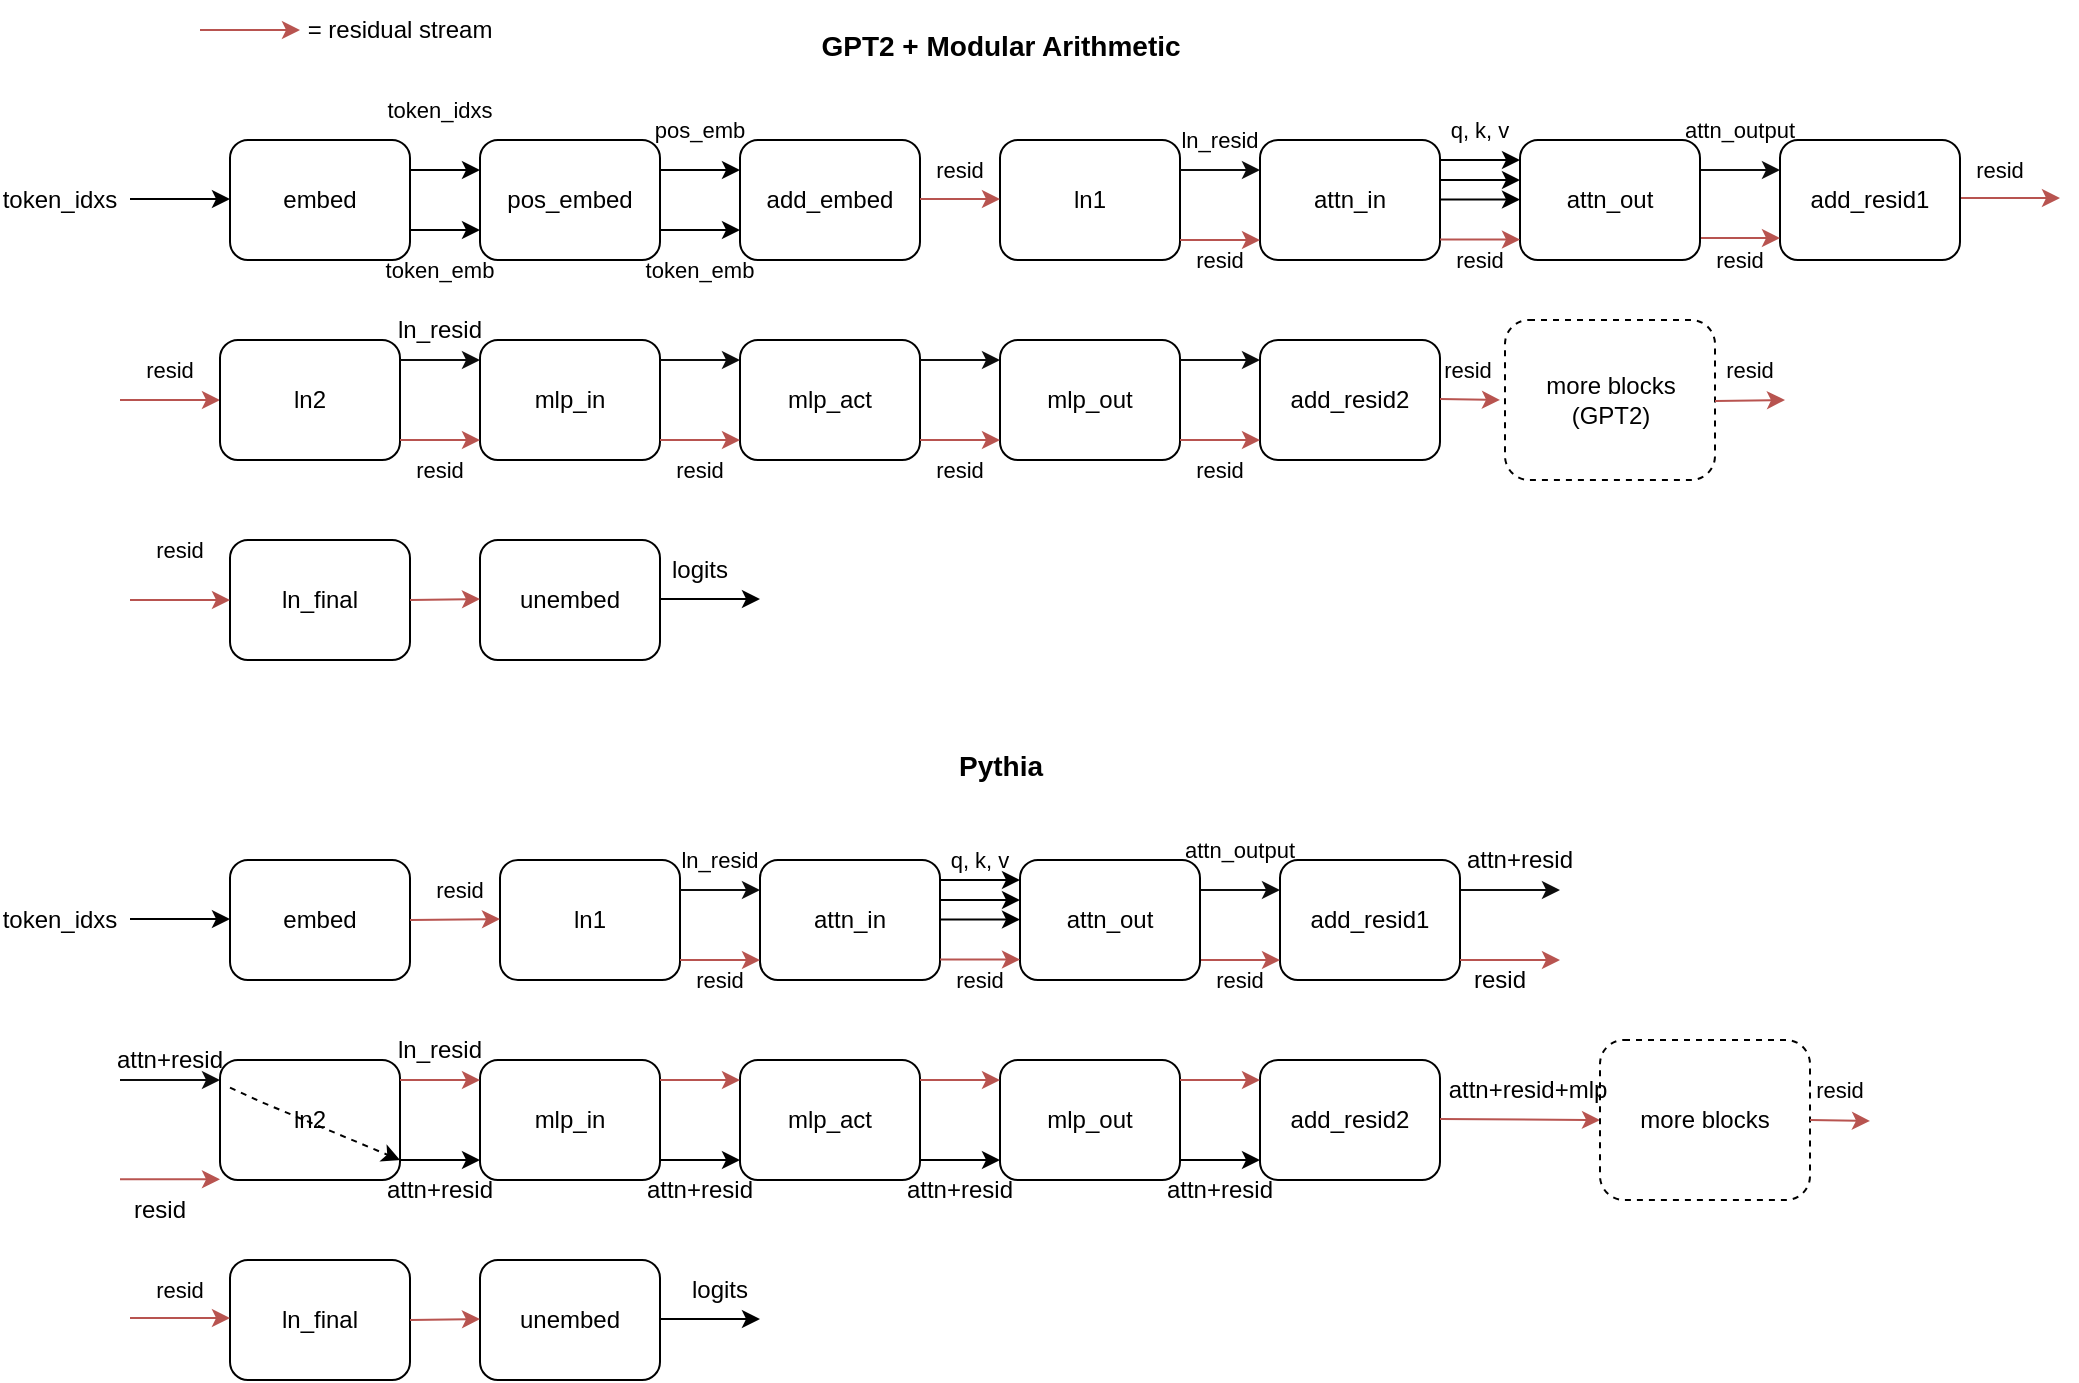 <mxfile version="22.1.18" type="device">
  <diagram name="Page-1" id="Zwbs9HdD9xWXN32vPZYO">
    <mxGraphModel dx="1707" dy="316" grid="1" gridSize="10" guides="1" tooltips="1" connect="1" arrows="1" fold="1" page="1" pageScale="1" pageWidth="827" pageHeight="1169" background="#FFFFFF" math="0" shadow="0">
      <root>
        <mxCell id="0" />
        <mxCell id="1" parent="0" />
        <mxCell id="r3JPUnc0IrMoOJ5R_WF7-2" value="" style="endArrow=classic;html=1;rounded=0;" parent="1" edge="1">
          <mxGeometry width="50" height="50" relative="1" as="geometry">
            <mxPoint x="-255" y="169.5" as="sourcePoint" />
            <mxPoint x="-205" y="169.5" as="targetPoint" />
          </mxGeometry>
        </mxCell>
        <mxCell id="r3JPUnc0IrMoOJ5R_WF7-7" value="" style="endArrow=classic;html=1;rounded=0;" parent="1" edge="1">
          <mxGeometry width="50" height="50" relative="1" as="geometry">
            <mxPoint x="-120" y="155" as="sourcePoint" />
            <mxPoint x="-80" y="155" as="targetPoint" />
          </mxGeometry>
        </mxCell>
        <mxCell id="r3JPUnc0IrMoOJ5R_WF7-10" value="" style="endArrow=classic;html=1;rounded=0;" parent="1" edge="1">
          <mxGeometry width="50" height="50" relative="1" as="geometry">
            <mxPoint x="-120" y="185" as="sourcePoint" />
            <mxPoint x="-80" y="185" as="targetPoint" />
          </mxGeometry>
        </mxCell>
        <mxCell id="r3JPUnc0IrMoOJ5R_WF7-15" value="&lt;span style=&quot;font-size: 14px;&quot;&gt;GPT2 + Modular Arithmetic&lt;/span&gt;" style="text;strokeColor=none;fillColor=none;html=1;fontSize=24;fontStyle=1;verticalAlign=middle;align=center;" parent="1" vertex="1">
          <mxGeometry x="-10" y="70" width="380" height="40" as="geometry" />
        </mxCell>
        <mxCell id="r3JPUnc0IrMoOJ5R_WF7-19" value="add_embed" style="rounded=1;whiteSpace=wrap;html=1;" parent="1" vertex="1">
          <mxGeometry x="50" y="140" width="90" height="60" as="geometry" />
        </mxCell>
        <mxCell id="r3JPUnc0IrMoOJ5R_WF7-20" value="" style="endArrow=classic;html=1;rounded=0;" parent="1" edge="1">
          <mxGeometry width="50" height="50" relative="1" as="geometry">
            <mxPoint x="10" y="185" as="sourcePoint" />
            <mxPoint x="50" y="185" as="targetPoint" />
          </mxGeometry>
        </mxCell>
        <mxCell id="r3JPUnc0IrMoOJ5R_WF7-22" value="token_idxs" style="text;html=1;strokeColor=none;fillColor=none;align=center;verticalAlign=middle;whiteSpace=wrap;rounded=0;" parent="1" vertex="1">
          <mxGeometry x="-320" y="155" width="60" height="30" as="geometry" />
        </mxCell>
        <mxCell id="r3JPUnc0IrMoOJ5R_WF7-23" value="ln1" style="rounded=1;whiteSpace=wrap;html=1;" parent="1" vertex="1">
          <mxGeometry x="180" y="140" width="90" height="60" as="geometry" />
        </mxCell>
        <mxCell id="r3JPUnc0IrMoOJ5R_WF7-24" value="attn_in" style="rounded=1;whiteSpace=wrap;html=1;" parent="1" vertex="1">
          <mxGeometry x="310" y="140" width="90" height="60" as="geometry" />
        </mxCell>
        <mxCell id="r3JPUnc0IrMoOJ5R_WF7-29" value="embed" style="rounded=1;whiteSpace=wrap;html=1;" parent="1" vertex="1">
          <mxGeometry x="-205" y="140" width="90" height="60" as="geometry" />
        </mxCell>
        <mxCell id="r3JPUnc0IrMoOJ5R_WF7-33" value="mlp_in" style="rounded=1;whiteSpace=wrap;html=1;" parent="1" vertex="1">
          <mxGeometry x="-80" y="240" width="90" height="60" as="geometry" />
        </mxCell>
        <mxCell id="r3JPUnc0IrMoOJ5R_WF7-34" value="add_resid2" style="rounded=1;whiteSpace=wrap;html=1;" parent="1" vertex="1">
          <mxGeometry x="310" y="240" width="90" height="60" as="geometry" />
        </mxCell>
        <mxCell id="r3JPUnc0IrMoOJ5R_WF7-35" value="mlp_act" style="rounded=1;whiteSpace=wrap;html=1;" parent="1" vertex="1">
          <mxGeometry x="50" y="240" width="90" height="60" as="geometry" />
        </mxCell>
        <mxCell id="r3JPUnc0IrMoOJ5R_WF7-36" value="mlp_out" style="rounded=1;whiteSpace=wrap;html=1;" parent="1" vertex="1">
          <mxGeometry x="180" y="240" width="90" height="60" as="geometry" />
        </mxCell>
        <mxCell id="r3JPUnc0IrMoOJ5R_WF7-37" value="ln_final" style="rounded=1;whiteSpace=wrap;html=1;" parent="1" vertex="1">
          <mxGeometry x="-205" y="340" width="90" height="60" as="geometry" />
        </mxCell>
        <mxCell id="r3JPUnc0IrMoOJ5R_WF7-38" value="unembed" style="rounded=1;whiteSpace=wrap;html=1;" parent="1" vertex="1">
          <mxGeometry x="-80" y="340" width="90" height="60" as="geometry" />
        </mxCell>
        <mxCell id="r3JPUnc0IrMoOJ5R_WF7-39" value="" style="endArrow=classic;html=1;rounded=0;fillColor=#f8cecc;strokeColor=#b85450;" parent="1" edge="1">
          <mxGeometry width="50" height="50" relative="1" as="geometry">
            <mxPoint x="140" y="169.5" as="sourcePoint" />
            <mxPoint x="180" y="169.5" as="targetPoint" />
          </mxGeometry>
        </mxCell>
        <mxCell id="r3JPUnc0IrMoOJ5R_WF7-42" value="" style="endArrow=classic;html=1;rounded=0;fillColor=#f8cecc;strokeColor=#b85450;" parent="1" edge="1">
          <mxGeometry width="50" height="50" relative="1" as="geometry">
            <mxPoint x="270" y="190" as="sourcePoint" />
            <mxPoint x="310" y="190" as="targetPoint" />
          </mxGeometry>
        </mxCell>
        <mxCell id="r3JPUnc0IrMoOJ5R_WF7-44" value="" style="endArrow=classic;html=1;rounded=0;fillColor=#f8cecc;strokeColor=#0D0D0D;" parent="1" edge="1">
          <mxGeometry width="50" height="50" relative="1" as="geometry">
            <mxPoint x="10" y="250" as="sourcePoint" />
            <mxPoint x="50" y="250" as="targetPoint" />
          </mxGeometry>
        </mxCell>
        <mxCell id="r3JPUnc0IrMoOJ5R_WF7-45" value="" style="endArrow=classic;html=1;rounded=0;fillColor=#f8cecc;strokeColor=#0D0D0D;" parent="1" edge="1">
          <mxGeometry width="50" height="50" relative="1" as="geometry">
            <mxPoint x="140" y="250" as="sourcePoint" />
            <mxPoint x="180" y="250" as="targetPoint" />
          </mxGeometry>
        </mxCell>
        <mxCell id="r3JPUnc0IrMoOJ5R_WF7-46" value="" style="endArrow=classic;html=1;rounded=0;fillColor=#f8cecc;strokeColor=#0D0D0D;" parent="1" edge="1">
          <mxGeometry width="50" height="50" relative="1" as="geometry">
            <mxPoint x="270" y="250" as="sourcePoint" />
            <mxPoint x="310" y="250" as="targetPoint" />
          </mxGeometry>
        </mxCell>
        <mxCell id="r3JPUnc0IrMoOJ5R_WF7-47" value="" style="endArrow=classic;html=1;rounded=0;fillColor=#f8cecc;strokeColor=#b85450;" parent="1" edge="1">
          <mxGeometry width="50" height="50" relative="1" as="geometry">
            <mxPoint x="270" y="290" as="sourcePoint" />
            <mxPoint x="310" y="290" as="targetPoint" />
          </mxGeometry>
        </mxCell>
        <mxCell id="r3JPUnc0IrMoOJ5R_WF7-49" value="" style="endArrow=classic;html=1;rounded=0;fillColor=#f8cecc;strokeColor=#b85450;" parent="1" edge="1">
          <mxGeometry width="50" height="50" relative="1" as="geometry">
            <mxPoint x="10" y="290" as="sourcePoint" />
            <mxPoint x="50" y="290" as="targetPoint" />
          </mxGeometry>
        </mxCell>
        <mxCell id="r3JPUnc0IrMoOJ5R_WF7-50" value="" style="endArrow=classic;html=1;rounded=0;fillColor=#f8cecc;strokeColor=#b85450;" parent="1" edge="1">
          <mxGeometry width="50" height="50" relative="1" as="geometry">
            <mxPoint x="140" y="290" as="sourcePoint" />
            <mxPoint x="180" y="290" as="targetPoint" />
          </mxGeometry>
        </mxCell>
        <mxCell id="r3JPUnc0IrMoOJ5R_WF7-51" value="" style="endArrow=classic;html=1;rounded=0;exitX=1;exitY=0.5;exitDx=0;exitDy=0;fillColor=#f8cecc;strokeColor=#b85450;" parent="1" source="r3JPUnc0IrMoOJ5R_WF7-37" edge="1">
          <mxGeometry width="50" height="50" relative="1" as="geometry">
            <mxPoint x="-110" y="370" as="sourcePoint" />
            <mxPoint x="-80" y="369.5" as="targetPoint" />
          </mxGeometry>
        </mxCell>
        <mxCell id="r3JPUnc0IrMoOJ5R_WF7-56" value="" style="endArrow=classic;html=1;rounded=0;fillColor=#f8cecc;strokeColor=#b85450;" parent="1" edge="1">
          <mxGeometry width="50" height="50" relative="1" as="geometry">
            <mxPoint x="660" y="169" as="sourcePoint" />
            <mxPoint x="710" y="169" as="targetPoint" />
          </mxGeometry>
        </mxCell>
        <mxCell id="r3JPUnc0IrMoOJ5R_WF7-58" value="" style="endArrow=classic;html=1;rounded=0;fillColor=#f8cecc;strokeColor=#b85450;" parent="1" edge="1">
          <mxGeometry width="50" height="50" relative="1" as="geometry">
            <mxPoint x="-260" y="270" as="sourcePoint" />
            <mxPoint x="-210" y="270" as="targetPoint" />
          </mxGeometry>
        </mxCell>
        <mxCell id="r3JPUnc0IrMoOJ5R_WF7-59" value="" style="endArrow=classic;html=1;rounded=0;fillColor=#f8cecc;strokeColor=#b85450;" parent="1" edge="1">
          <mxGeometry width="50" height="50" relative="1" as="geometry">
            <mxPoint x="400" y="269.5" as="sourcePoint" />
            <mxPoint x="430" y="270" as="targetPoint" />
          </mxGeometry>
        </mxCell>
        <mxCell id="r3JPUnc0IrMoOJ5R_WF7-64" value="add_resid1" style="rounded=1;whiteSpace=wrap;html=1;" parent="1" vertex="1">
          <mxGeometry x="570" y="140" width="90" height="60" as="geometry" />
        </mxCell>
        <mxCell id="r3JPUnc0IrMoOJ5R_WF7-65" value="" style="endArrow=classic;html=1;rounded=0;fillColor=#f8cecc;strokeColor=#0D0D0D;" parent="1" edge="1">
          <mxGeometry width="50" height="50" relative="1" as="geometry">
            <mxPoint x="530" y="155" as="sourcePoint" />
            <mxPoint x="570" y="155" as="targetPoint" />
          </mxGeometry>
        </mxCell>
        <mxCell id="r3JPUnc0IrMoOJ5R_WF7-66" value="" style="endArrow=classic;html=1;rounded=0;fillColor=#f8cecc;strokeColor=#b85450;" parent="1" edge="1">
          <mxGeometry width="50" height="50" relative="1" as="geometry">
            <mxPoint x="530" y="189" as="sourcePoint" />
            <mxPoint x="570" y="189" as="targetPoint" />
          </mxGeometry>
        </mxCell>
        <mxCell id="r3JPUnc0IrMoOJ5R_WF7-67" value="" style="endArrow=classic;html=1;rounded=0;" parent="1" edge="1">
          <mxGeometry width="50" height="50" relative="1" as="geometry">
            <mxPoint x="10" y="155" as="sourcePoint" />
            <mxPoint x="50" y="155" as="targetPoint" />
          </mxGeometry>
        </mxCell>
        <mxCell id="r3JPUnc0IrMoOJ5R_WF7-68" value="pos_embed" style="rounded=1;whiteSpace=wrap;html=1;" parent="1" vertex="1">
          <mxGeometry x="-80" y="140" width="90" height="60" as="geometry" />
        </mxCell>
        <mxCell id="r3JPUnc0IrMoOJ5R_WF7-69" value="ln2" style="rounded=1;whiteSpace=wrap;html=1;" parent="1" vertex="1">
          <mxGeometry x="-210" y="240" width="90" height="60" as="geometry" />
        </mxCell>
        <mxCell id="r3JPUnc0IrMoOJ5R_WF7-70" value="" style="endArrow=classic;html=1;rounded=0;fillColor=#f8cecc;strokeColor=#0D0D0D;" parent="1" edge="1">
          <mxGeometry width="50" height="50" relative="1" as="geometry">
            <mxPoint x="-120" y="250" as="sourcePoint" />
            <mxPoint x="-80" y="250" as="targetPoint" />
          </mxGeometry>
        </mxCell>
        <mxCell id="r3JPUnc0IrMoOJ5R_WF7-71" value="" style="endArrow=classic;html=1;rounded=0;fillColor=#f8cecc;strokeColor=#b85450;" parent="1" edge="1">
          <mxGeometry width="50" height="50" relative="1" as="geometry">
            <mxPoint x="-120" y="290" as="sourcePoint" />
            <mxPoint x="-80" y="290" as="targetPoint" />
          </mxGeometry>
        </mxCell>
        <mxCell id="r3JPUnc0IrMoOJ5R_WF7-72" value="&lt;font style=&quot;font-size: 11px;&quot;&gt;token_idxs&lt;/font&gt;" style="text;html=1;strokeColor=none;fillColor=none;align=center;verticalAlign=middle;whiteSpace=wrap;rounded=0;" parent="1" vertex="1">
          <mxGeometry x="-130" y="110" width="60" height="30" as="geometry" />
        </mxCell>
        <mxCell id="r3JPUnc0IrMoOJ5R_WF7-75" value="&lt;font style=&quot;font-size: 11px;&quot;&gt;token_emb&lt;/font&gt;" style="text;html=1;strokeColor=none;fillColor=none;align=center;verticalAlign=middle;whiteSpace=wrap;rounded=0;" parent="1" vertex="1">
          <mxGeometry x="-130" y="190" width="60" height="30" as="geometry" />
        </mxCell>
        <mxCell id="r3JPUnc0IrMoOJ5R_WF7-76" value="&lt;font style=&quot;font-size: 11px;&quot;&gt;pos_emb&lt;/font&gt;" style="text;html=1;strokeColor=none;fillColor=none;align=center;verticalAlign=middle;whiteSpace=wrap;rounded=0;" parent="1" vertex="1">
          <mxGeometry y="120" width="60" height="30" as="geometry" />
        </mxCell>
        <mxCell id="r3JPUnc0IrMoOJ5R_WF7-77" value="&lt;font style=&quot;font-size: 11px;&quot;&gt;token_emb&lt;/font&gt;" style="text;html=1;strokeColor=none;fillColor=none;align=center;verticalAlign=middle;whiteSpace=wrap;rounded=0;" parent="1" vertex="1">
          <mxGeometry y="190" width="60" height="30" as="geometry" />
        </mxCell>
        <mxCell id="r3JPUnc0IrMoOJ5R_WF7-78" value="" style="endArrow=classic;html=1;rounded=0;fillColor=#f8cecc;strokeColor=#b85450;" parent="1" source="r3JPUnc0IrMoOJ5R_WF7-170" edge="1">
          <mxGeometry width="50" height="50" relative="1" as="geometry">
            <mxPoint x="-260" y="269.5" as="sourcePoint" />
            <mxPoint x="-210" y="269.5" as="targetPoint" />
          </mxGeometry>
        </mxCell>
        <mxCell id="r3JPUnc0IrMoOJ5R_WF7-79" value="" style="endArrow=classic;html=1;rounded=0;fillColor=#f8cecc;strokeColor=#b85450;" parent="1" target="r3JPUnc0IrMoOJ5R_WF7-81" edge="1">
          <mxGeometry width="50" height="50" relative="1" as="geometry">
            <mxPoint x="-220" y="85" as="sourcePoint" />
            <mxPoint x="-210" y="70" as="targetPoint" />
          </mxGeometry>
        </mxCell>
        <mxCell id="r3JPUnc0IrMoOJ5R_WF7-81" value="= residual stream" style="text;html=1;strokeColor=none;fillColor=none;align=center;verticalAlign=middle;whiteSpace=wrap;rounded=0;" parent="1" vertex="1">
          <mxGeometry x="-170" y="70" width="100" height="30" as="geometry" />
        </mxCell>
        <mxCell id="r3JPUnc0IrMoOJ5R_WF7-82" value="" style="endArrow=classic;html=1;rounded=0;" parent="1" edge="1">
          <mxGeometry width="50" height="50" relative="1" as="geometry">
            <mxPoint x="-255" y="529.5" as="sourcePoint" />
            <mxPoint x="-205" y="529.5" as="targetPoint" />
          </mxGeometry>
        </mxCell>
        <mxCell id="r3JPUnc0IrMoOJ5R_WF7-85" value="&lt;span style=&quot;font-size: 14px;&quot;&gt;Pythia&lt;/span&gt;" style="text;strokeColor=none;fillColor=none;html=1;fontSize=24;fontStyle=1;verticalAlign=middle;align=center;" parent="1" vertex="1">
          <mxGeometry x="-10" y="430" width="380" height="40" as="geometry" />
        </mxCell>
        <mxCell id="r3JPUnc0IrMoOJ5R_WF7-88" value="token_idxs" style="text;html=1;strokeColor=none;fillColor=none;align=center;verticalAlign=middle;whiteSpace=wrap;rounded=0;" parent="1" vertex="1">
          <mxGeometry x="-320" y="515" width="60" height="30" as="geometry" />
        </mxCell>
        <mxCell id="r3JPUnc0IrMoOJ5R_WF7-89" value="ln1" style="rounded=1;whiteSpace=wrap;html=1;" parent="1" vertex="1">
          <mxGeometry x="-70" y="500" width="90" height="60" as="geometry" />
        </mxCell>
        <mxCell id="r3JPUnc0IrMoOJ5R_WF7-90" value="attn_in" style="rounded=1;whiteSpace=wrap;html=1;" parent="1" vertex="1">
          <mxGeometry x="60" y="500" width="90" height="60" as="geometry" />
        </mxCell>
        <mxCell id="r3JPUnc0IrMoOJ5R_WF7-91" value="embed" style="rounded=1;whiteSpace=wrap;html=1;" parent="1" vertex="1">
          <mxGeometry x="-205" y="500" width="90" height="60" as="geometry" />
        </mxCell>
        <mxCell id="r3JPUnc0IrMoOJ5R_WF7-92" value="mlp_in" style="rounded=1;whiteSpace=wrap;html=1;" parent="1" vertex="1">
          <mxGeometry x="-80" y="600" width="90" height="60" as="geometry" />
        </mxCell>
        <mxCell id="r3JPUnc0IrMoOJ5R_WF7-93" value="add_resid2" style="rounded=1;whiteSpace=wrap;html=1;" parent="1" vertex="1">
          <mxGeometry x="310" y="600" width="90" height="60" as="geometry" />
        </mxCell>
        <mxCell id="r3JPUnc0IrMoOJ5R_WF7-94" value="mlp_act" style="rounded=1;whiteSpace=wrap;html=1;" parent="1" vertex="1">
          <mxGeometry x="50" y="600" width="90" height="60" as="geometry" />
        </mxCell>
        <mxCell id="r3JPUnc0IrMoOJ5R_WF7-95" value="mlp_out" style="rounded=1;whiteSpace=wrap;html=1;" parent="1" vertex="1">
          <mxGeometry x="180" y="600" width="90" height="60" as="geometry" />
        </mxCell>
        <mxCell id="r3JPUnc0IrMoOJ5R_WF7-96" value="ln_final" style="rounded=1;whiteSpace=wrap;html=1;" parent="1" vertex="1">
          <mxGeometry x="-205" y="700" width="90" height="60" as="geometry" />
        </mxCell>
        <mxCell id="r3JPUnc0IrMoOJ5R_WF7-97" value="unembed" style="rounded=1;whiteSpace=wrap;html=1;" parent="1" vertex="1">
          <mxGeometry x="-80" y="700" width="90" height="60" as="geometry" />
        </mxCell>
        <mxCell id="r3JPUnc0IrMoOJ5R_WF7-98" value="" style="endArrow=classic;html=1;rounded=0;fillColor=#f8cecc;strokeColor=#b85450;exitX=1;exitY=0.5;exitDx=0;exitDy=0;" parent="1" source="r3JPUnc0IrMoOJ5R_WF7-91" edge="1">
          <mxGeometry width="50" height="50" relative="1" as="geometry">
            <mxPoint x="-110" y="530" as="sourcePoint" />
            <mxPoint x="-70" y="529.5" as="targetPoint" />
          </mxGeometry>
        </mxCell>
        <mxCell id="r3JPUnc0IrMoOJ5R_WF7-99" value="" style="endArrow=classic;html=1;rounded=0;fillColor=#f8cecc;strokeColor=#0D0D0D;" parent="1" edge="1">
          <mxGeometry width="50" height="50" relative="1" as="geometry">
            <mxPoint x="20" y="515" as="sourcePoint" />
            <mxPoint x="60" y="515" as="targetPoint" />
          </mxGeometry>
        </mxCell>
        <mxCell id="r3JPUnc0IrMoOJ5R_WF7-100" value="" style="endArrow=classic;html=1;rounded=0;fillColor=#f8cecc;strokeColor=#b85450;" parent="1" edge="1">
          <mxGeometry width="50" height="50" relative="1" as="geometry">
            <mxPoint x="20" y="550" as="sourcePoint" />
            <mxPoint x="60" y="550" as="targetPoint" />
          </mxGeometry>
        </mxCell>
        <mxCell id="r3JPUnc0IrMoOJ5R_WF7-101" value="" style="endArrow=classic;html=1;rounded=0;fillColor=#f8cecc;strokeColor=#b85450;" parent="1" edge="1">
          <mxGeometry width="50" height="50" relative="1" as="geometry">
            <mxPoint x="10" y="610" as="sourcePoint" />
            <mxPoint x="50" y="610" as="targetPoint" />
          </mxGeometry>
        </mxCell>
        <mxCell id="r3JPUnc0IrMoOJ5R_WF7-102" value="" style="endArrow=classic;html=1;rounded=0;fillColor=#f8cecc;strokeColor=#b85450;" parent="1" edge="1">
          <mxGeometry width="50" height="50" relative="1" as="geometry">
            <mxPoint x="140" y="610" as="sourcePoint" />
            <mxPoint x="180" y="610" as="targetPoint" />
          </mxGeometry>
        </mxCell>
        <mxCell id="r3JPUnc0IrMoOJ5R_WF7-103" value="" style="endArrow=classic;html=1;rounded=0;fillColor=#f8cecc;strokeColor=#b85450;" parent="1" edge="1">
          <mxGeometry width="50" height="50" relative="1" as="geometry">
            <mxPoint x="270" y="610" as="sourcePoint" />
            <mxPoint x="310" y="610" as="targetPoint" />
          </mxGeometry>
        </mxCell>
        <mxCell id="r3JPUnc0IrMoOJ5R_WF7-104" value="" style="endArrow=classic;html=1;rounded=0;" parent="1" edge="1">
          <mxGeometry width="50" height="50" relative="1" as="geometry">
            <mxPoint x="270" y="650" as="sourcePoint" />
            <mxPoint x="310" y="650" as="targetPoint" />
          </mxGeometry>
        </mxCell>
        <mxCell id="r3JPUnc0IrMoOJ5R_WF7-105" value="" style="endArrow=classic;html=1;rounded=0;" parent="1" edge="1">
          <mxGeometry width="50" height="50" relative="1" as="geometry">
            <mxPoint x="10" y="650" as="sourcePoint" />
            <mxPoint x="50" y="650" as="targetPoint" />
          </mxGeometry>
        </mxCell>
        <mxCell id="r3JPUnc0IrMoOJ5R_WF7-106" value="" style="endArrow=classic;html=1;rounded=0;" parent="1" edge="1">
          <mxGeometry width="50" height="50" relative="1" as="geometry">
            <mxPoint x="140" y="650" as="sourcePoint" />
            <mxPoint x="180" y="650" as="targetPoint" />
          </mxGeometry>
        </mxCell>
        <mxCell id="r3JPUnc0IrMoOJ5R_WF7-107" value="" style="endArrow=classic;html=1;rounded=0;exitX=1;exitY=0.5;exitDx=0;exitDy=0;fillColor=#f8cecc;strokeColor=#b85450;" parent="1" source="r3JPUnc0IrMoOJ5R_WF7-96" edge="1">
          <mxGeometry width="50" height="50" relative="1" as="geometry">
            <mxPoint x="-110" y="730" as="sourcePoint" />
            <mxPoint x="-80" y="729.5" as="targetPoint" />
          </mxGeometry>
        </mxCell>
        <mxCell id="r3JPUnc0IrMoOJ5R_WF7-108" value="" style="endArrow=classic;html=1;rounded=0;fillColor=#f8cecc;strokeColor=#0D0D0D;" parent="1" edge="1">
          <mxGeometry width="50" height="50" relative="1" as="geometry">
            <mxPoint x="410" y="515" as="sourcePoint" />
            <mxPoint x="460" y="515" as="targetPoint" />
          </mxGeometry>
        </mxCell>
        <mxCell id="r3JPUnc0IrMoOJ5R_WF7-109" value="" style="endArrow=classic;html=1;rounded=0;fillColor=#f8cecc;strokeColor=#b85450;" parent="1" source="r3JPUnc0IrMoOJ5R_WF7-168" edge="1">
          <mxGeometry width="50" height="50" relative="1" as="geometry">
            <mxPoint x="-255" y="730" as="sourcePoint" />
            <mxPoint x="-205" y="730" as="targetPoint" />
          </mxGeometry>
        </mxCell>
        <mxCell id="r3JPUnc0IrMoOJ5R_WF7-110" value="" style="endArrow=classic;html=1;rounded=0;fillColor=#f8cecc;strokeColor=#b85450;entryX=0;entryY=0.5;entryDx=0;entryDy=0;" parent="1" target="r3JPUnc0IrMoOJ5R_WF7-146" edge="1">
          <mxGeometry width="50" height="50" relative="1" as="geometry">
            <mxPoint x="400" y="629.5" as="sourcePoint" />
            <mxPoint x="450" y="629.5" as="targetPoint" />
          </mxGeometry>
        </mxCell>
        <mxCell id="r3JPUnc0IrMoOJ5R_WF7-111" value="add_resid1" style="rounded=1;whiteSpace=wrap;html=1;" parent="1" vertex="1">
          <mxGeometry x="320" y="500" width="90" height="60" as="geometry" />
        </mxCell>
        <mxCell id="r3JPUnc0IrMoOJ5R_WF7-112" value="" style="endArrow=classic;html=1;rounded=0;fillColor=#f8cecc;strokeColor=#0D0D0D;" parent="1" edge="1">
          <mxGeometry width="50" height="50" relative="1" as="geometry">
            <mxPoint x="280" y="515" as="sourcePoint" />
            <mxPoint x="320" y="515" as="targetPoint" />
          </mxGeometry>
        </mxCell>
        <mxCell id="r3JPUnc0IrMoOJ5R_WF7-113" value="" style="endArrow=classic;html=1;rounded=0;fillColor=#f8cecc;strokeColor=#b85450;" parent="1" edge="1">
          <mxGeometry width="50" height="50" relative="1" as="geometry">
            <mxPoint x="280" y="550" as="sourcePoint" />
            <mxPoint x="320" y="550" as="targetPoint" />
          </mxGeometry>
        </mxCell>
        <mxCell id="r3JPUnc0IrMoOJ5R_WF7-116" value="ln2" style="rounded=1;whiteSpace=wrap;html=1;" parent="1" vertex="1">
          <mxGeometry x="-210" y="600" width="90" height="60" as="geometry" />
        </mxCell>
        <mxCell id="r3JPUnc0IrMoOJ5R_WF7-117" value="" style="endArrow=classic;html=1;rounded=0;fillColor=#f8cecc;strokeColor=#b85450;" parent="1" edge="1">
          <mxGeometry width="50" height="50" relative="1" as="geometry">
            <mxPoint x="-120" y="610" as="sourcePoint" />
            <mxPoint x="-80" y="610" as="targetPoint" />
          </mxGeometry>
        </mxCell>
        <mxCell id="r3JPUnc0IrMoOJ5R_WF7-118" value="" style="endArrow=classic;html=1;rounded=0;" parent="1" edge="1">
          <mxGeometry width="50" height="50" relative="1" as="geometry">
            <mxPoint x="-120" y="650" as="sourcePoint" />
            <mxPoint x="-80" y="650" as="targetPoint" />
          </mxGeometry>
        </mxCell>
        <mxCell id="r3JPUnc0IrMoOJ5R_WF7-123" value="" style="endArrow=classic;html=1;rounded=0;fillColor=#f8cecc;strokeColor=#0D0D0D;" parent="1" edge="1">
          <mxGeometry width="50" height="50" relative="1" as="geometry">
            <mxPoint x="-260" y="610" as="sourcePoint" />
            <mxPoint x="-210" y="610" as="targetPoint" />
          </mxGeometry>
        </mxCell>
        <mxCell id="r3JPUnc0IrMoOJ5R_WF7-124" value="" style="endArrow=classic;html=1;rounded=0;fillColor=#f8cecc;strokeColor=#b85450;" parent="1" edge="1">
          <mxGeometry width="50" height="50" relative="1" as="geometry">
            <mxPoint x="410" y="550" as="sourcePoint" />
            <mxPoint x="460" y="550" as="targetPoint" />
          </mxGeometry>
        </mxCell>
        <mxCell id="r3JPUnc0IrMoOJ5R_WF7-125" value="attn+resid" style="text;html=1;strokeColor=none;fillColor=none;align=center;verticalAlign=middle;whiteSpace=wrap;rounded=0;" parent="1" vertex="1">
          <mxGeometry x="410" y="485" width="60" height="30" as="geometry" />
        </mxCell>
        <mxCell id="r3JPUnc0IrMoOJ5R_WF7-126" value="" style="endArrow=classic;html=1;rounded=0;fillColor=#f8cecc;strokeColor=#b85450;" parent="1" edge="1">
          <mxGeometry width="50" height="50" relative="1" as="geometry">
            <mxPoint x="-260" y="659.67" as="sourcePoint" />
            <mxPoint x="-210" y="659.67" as="targetPoint" />
          </mxGeometry>
        </mxCell>
        <mxCell id="r3JPUnc0IrMoOJ5R_WF7-127" value="attn+resid" style="text;html=1;strokeColor=none;fillColor=none;align=center;verticalAlign=middle;whiteSpace=wrap;rounded=0;" parent="1" vertex="1">
          <mxGeometry x="-265" y="585" width="60" height="30" as="geometry" />
        </mxCell>
        <mxCell id="r3JPUnc0IrMoOJ5R_WF7-128" value="resid" style="text;html=1;strokeColor=none;fillColor=none;align=center;verticalAlign=middle;whiteSpace=wrap;rounded=0;" parent="1" vertex="1">
          <mxGeometry x="400" y="545" width="60" height="30" as="geometry" />
        </mxCell>
        <mxCell id="r3JPUnc0IrMoOJ5R_WF7-129" value="resid" style="text;html=1;strokeColor=none;fillColor=none;align=center;verticalAlign=middle;whiteSpace=wrap;rounded=0;" parent="1" vertex="1">
          <mxGeometry x="-270" y="660" width="60" height="30" as="geometry" />
        </mxCell>
        <mxCell id="r3JPUnc0IrMoOJ5R_WF7-130" value="attn+resid" style="text;html=1;strokeColor=none;fillColor=none;align=center;verticalAlign=middle;whiteSpace=wrap;rounded=0;" parent="1" vertex="1">
          <mxGeometry x="-130" y="650" width="60" height="30" as="geometry" />
        </mxCell>
        <mxCell id="r3JPUnc0IrMoOJ5R_WF7-131" value="ln_resid" style="text;html=1;strokeColor=none;fillColor=none;align=center;verticalAlign=middle;whiteSpace=wrap;rounded=0;" parent="1" vertex="1">
          <mxGeometry x="-130" y="580" width="60" height="30" as="geometry" />
        </mxCell>
        <mxCell id="r3JPUnc0IrMoOJ5R_WF7-133" value="" style="endArrow=classic;html=1;rounded=0;dashed=1;entryX=0.987;entryY=0.813;entryDx=0;entryDy=0;entryPerimeter=0;" parent="1" edge="1" source="r3JPUnc0IrMoOJ5R_WF7-127">
          <mxGeometry width="50" height="50" relative="1" as="geometry">
            <mxPoint x="-203.83" y="614.553" as="sourcePoint" />
            <mxPoint x="-120.0" y="650" as="targetPoint" />
            <Array as="points">
              <mxPoint x="-188.83" y="621.22" />
            </Array>
          </mxGeometry>
        </mxCell>
        <mxCell id="r3JPUnc0IrMoOJ5R_WF7-134" value="attn+resid" style="text;html=1;strokeColor=none;fillColor=none;align=center;verticalAlign=middle;whiteSpace=wrap;rounded=0;" parent="1" vertex="1">
          <mxGeometry y="650" width="60" height="30" as="geometry" />
        </mxCell>
        <mxCell id="r3JPUnc0IrMoOJ5R_WF7-135" value="attn+resid" style="text;html=1;strokeColor=none;fillColor=none;align=center;verticalAlign=middle;whiteSpace=wrap;rounded=0;" parent="1" vertex="1">
          <mxGeometry x="130" y="650" width="60" height="30" as="geometry" />
        </mxCell>
        <mxCell id="r3JPUnc0IrMoOJ5R_WF7-136" value="attn+resid" style="text;html=1;strokeColor=none;fillColor=none;align=center;verticalAlign=middle;whiteSpace=wrap;rounded=0;" parent="1" vertex="1">
          <mxGeometry x="260" y="650" width="60" height="30" as="geometry" />
        </mxCell>
        <mxCell id="r3JPUnc0IrMoOJ5R_WF7-137" value="attn+resid+mlp" style="text;html=1;strokeColor=none;fillColor=none;align=center;verticalAlign=middle;whiteSpace=wrap;rounded=0;" parent="1" vertex="1">
          <mxGeometry x="414" y="600" width="60" height="30" as="geometry" />
        </mxCell>
        <mxCell id="r3JPUnc0IrMoOJ5R_WF7-138" value="" style="endArrow=classic;html=1;rounded=0;" parent="1" edge="1">
          <mxGeometry width="50" height="50" relative="1" as="geometry">
            <mxPoint x="10" y="369.5" as="sourcePoint" />
            <mxPoint x="60" y="369.5" as="targetPoint" />
          </mxGeometry>
        </mxCell>
        <mxCell id="r3JPUnc0IrMoOJ5R_WF7-139" value="" style="endArrow=classic;html=1;rounded=0;" parent="1" edge="1">
          <mxGeometry width="50" height="50" relative="1" as="geometry">
            <mxPoint x="10" y="729.5" as="sourcePoint" />
            <mxPoint x="60" y="729.5" as="targetPoint" />
          </mxGeometry>
        </mxCell>
        <mxCell id="r3JPUnc0IrMoOJ5R_WF7-140" value="logits" style="text;html=1;strokeColor=none;fillColor=none;align=center;verticalAlign=middle;whiteSpace=wrap;rounded=0;" parent="1" vertex="1">
          <mxGeometry y="340" width="60" height="30" as="geometry" />
        </mxCell>
        <mxCell id="r3JPUnc0IrMoOJ5R_WF7-141" value="logits" style="text;html=1;strokeColor=none;fillColor=none;align=center;verticalAlign=middle;whiteSpace=wrap;rounded=0;" parent="1" vertex="1">
          <mxGeometry x="10" y="700" width="60" height="30" as="geometry" />
        </mxCell>
        <mxCell id="r3JPUnc0IrMoOJ5R_WF7-144" value="more blocks (GPT2)" style="rounded=1;whiteSpace=wrap;html=1;fillColor=none;dashed=1;" parent="1" vertex="1">
          <mxGeometry x="432.5" y="230" width="105" height="80" as="geometry" />
        </mxCell>
        <mxCell id="r3JPUnc0IrMoOJ5R_WF7-145" value="" style="endArrow=classic;html=1;rounded=0;fillColor=#f8cecc;strokeColor=#b85450;" parent="1" source="r3JPUnc0IrMoOJ5R_WF7-165" edge="1">
          <mxGeometry width="50" height="50" relative="1" as="geometry">
            <mxPoint x="537.5" y="269.5" as="sourcePoint" />
            <mxPoint x="567.5" y="270" as="targetPoint" />
          </mxGeometry>
        </mxCell>
        <mxCell id="r3JPUnc0IrMoOJ5R_WF7-146" value="more blocks" style="rounded=1;whiteSpace=wrap;html=1;fillColor=none;dashed=1;" parent="1" vertex="1">
          <mxGeometry x="480" y="590" width="105" height="80" as="geometry" />
        </mxCell>
        <mxCell id="r3JPUnc0IrMoOJ5R_WF7-148" value="" style="endArrow=classic;html=1;rounded=0;fillColor=#f8cecc;strokeColor=#b85450;" parent="1" edge="1">
          <mxGeometry width="50" height="50" relative="1" as="geometry">
            <mxPoint x="585" y="630" as="sourcePoint" />
            <mxPoint x="615" y="630.5" as="targetPoint" />
          </mxGeometry>
        </mxCell>
        <mxCell id="r3JPUnc0IrMoOJ5R_WF7-149" value="&lt;span style=&quot;font-size: 11px;&quot;&gt;resid&lt;/span&gt;" style="text;html=1;strokeColor=none;fillColor=none;align=center;verticalAlign=middle;whiteSpace=wrap;rounded=0;" parent="1" vertex="1">
          <mxGeometry x="10" y="545" width="60" height="30" as="geometry" />
        </mxCell>
        <mxCell id="r3JPUnc0IrMoOJ5R_WF7-151" value="&lt;span style=&quot;font-size: 11px;&quot;&gt;resid&lt;/span&gt;" style="text;html=1;strokeColor=none;fillColor=none;align=center;verticalAlign=middle;whiteSpace=wrap;rounded=0;" parent="1" vertex="1">
          <mxGeometry x="-120" y="500" width="60" height="30" as="geometry" />
        </mxCell>
        <mxCell id="r3JPUnc0IrMoOJ5R_WF7-152" value="&lt;span style=&quot;font-size: 11px;&quot;&gt;resid&lt;/span&gt;" style="text;html=1;strokeColor=none;fillColor=none;align=center;verticalAlign=middle;whiteSpace=wrap;rounded=0;" parent="1" vertex="1">
          <mxGeometry x="140" y="545" width="60" height="30" as="geometry" />
        </mxCell>
        <mxCell id="r3JPUnc0IrMoOJ5R_WF7-153" value="&lt;span style=&quot;font-size: 11px;&quot;&gt;ln_resid&lt;/span&gt;" style="text;html=1;strokeColor=none;fillColor=none;align=center;verticalAlign=middle;whiteSpace=wrap;rounded=0;" parent="1" vertex="1">
          <mxGeometry x="10" y="485" width="60" height="30" as="geometry" />
        </mxCell>
        <mxCell id="r3JPUnc0IrMoOJ5R_WF7-155" value="&lt;span style=&quot;font-size: 11px;&quot;&gt;resid&lt;/span&gt;" style="text;html=1;strokeColor=none;fillColor=none;align=center;verticalAlign=middle;whiteSpace=wrap;rounded=0;" parent="1" vertex="1">
          <mxGeometry x="130" y="140" width="60" height="30" as="geometry" />
        </mxCell>
        <mxCell id="r3JPUnc0IrMoOJ5R_WF7-156" value="&lt;span style=&quot;font-size: 11px;&quot;&gt;resid&lt;/span&gt;" style="text;html=1;strokeColor=none;fillColor=none;align=center;verticalAlign=middle;whiteSpace=wrap;rounded=0;" parent="1" vertex="1">
          <mxGeometry x="260" y="185" width="60" height="30" as="geometry" />
        </mxCell>
        <mxCell id="r3JPUnc0IrMoOJ5R_WF7-158" value="&lt;span style=&quot;font-size: 11px;&quot;&gt;resid&lt;/span&gt;" style="text;html=1;strokeColor=none;fillColor=none;align=center;verticalAlign=middle;whiteSpace=wrap;rounded=0;" parent="1" vertex="1">
          <mxGeometry x="390" y="185" width="60" height="30" as="geometry" />
        </mxCell>
        <mxCell id="r3JPUnc0IrMoOJ5R_WF7-161" value="" style="endArrow=classic;html=1;rounded=0;fillColor=#f8cecc;strokeColor=#0D0D0D;" parent="1" edge="1">
          <mxGeometry width="50" height="50" relative="1" as="geometry">
            <mxPoint x="270" y="155" as="sourcePoint" />
            <mxPoint x="310" y="155" as="targetPoint" />
          </mxGeometry>
        </mxCell>
        <mxCell id="r3JPUnc0IrMoOJ5R_WF7-162" value="&lt;span style=&quot;font-size: 11px;&quot;&gt;ln_resid&lt;/span&gt;" style="text;html=1;strokeColor=none;fillColor=none;align=center;verticalAlign=middle;whiteSpace=wrap;rounded=0;" parent="1" vertex="1">
          <mxGeometry x="260" y="125" width="60" height="30" as="geometry" />
        </mxCell>
        <mxCell id="r3JPUnc0IrMoOJ5R_WF7-163" value="&lt;span style=&quot;font-size: 11px;&quot;&gt;attn_output&lt;/span&gt;" style="text;html=1;strokeColor=none;fillColor=none;align=center;verticalAlign=middle;whiteSpace=wrap;rounded=0;" parent="1" vertex="1">
          <mxGeometry x="520" y="120" width="60" height="30" as="geometry" />
        </mxCell>
        <mxCell id="r3JPUnc0IrMoOJ5R_WF7-164" value="&lt;span style=&quot;font-size: 11px;&quot;&gt;resid&lt;/span&gt;" style="text;html=1;strokeColor=none;fillColor=none;align=center;verticalAlign=middle;whiteSpace=wrap;rounded=0;" parent="1" vertex="1">
          <mxGeometry x="650" y="140" width="60" height="30" as="geometry" />
        </mxCell>
        <mxCell id="r3JPUnc0IrMoOJ5R_WF7-166" value="" style="endArrow=classic;html=1;rounded=0;fillColor=#f8cecc;strokeColor=#b85450;" parent="1" target="r3JPUnc0IrMoOJ5R_WF7-165" edge="1">
          <mxGeometry width="50" height="50" relative="1" as="geometry">
            <mxPoint x="537.5" y="269.5" as="sourcePoint" />
            <mxPoint x="567.5" y="270" as="targetPoint" />
          </mxGeometry>
        </mxCell>
        <mxCell id="r3JPUnc0IrMoOJ5R_WF7-165" value="&lt;span style=&quot;font-size: 11px;&quot;&gt;resid&lt;/span&gt;" style="text;html=1;strokeColor=none;fillColor=none;align=center;verticalAlign=middle;whiteSpace=wrap;rounded=0;" parent="1" vertex="1">
          <mxGeometry x="525" y="240" width="60" height="30" as="geometry" />
        </mxCell>
        <mxCell id="r3JPUnc0IrMoOJ5R_WF7-167" value="&lt;span style=&quot;font-size: 11px;&quot;&gt;resid&lt;/span&gt;" style="text;html=1;strokeColor=none;fillColor=none;align=center;verticalAlign=middle;whiteSpace=wrap;rounded=0;" parent="1" vertex="1">
          <mxGeometry x="570" y="600" width="60" height="30" as="geometry" />
        </mxCell>
        <mxCell id="r3JPUnc0IrMoOJ5R_WF7-169" value="" style="endArrow=classic;html=1;rounded=0;fillColor=#f8cecc;strokeColor=#b85450;" parent="1" target="r3JPUnc0IrMoOJ5R_WF7-168" edge="1">
          <mxGeometry width="50" height="50" relative="1" as="geometry">
            <mxPoint x="-255" y="730" as="sourcePoint" />
            <mxPoint x="-205" y="730" as="targetPoint" />
          </mxGeometry>
        </mxCell>
        <mxCell id="r3JPUnc0IrMoOJ5R_WF7-168" value="&lt;span style=&quot;font-size: 11px;&quot;&gt;resid&lt;/span&gt;" style="text;html=1;strokeColor=none;fillColor=none;align=center;verticalAlign=middle;whiteSpace=wrap;rounded=0;" parent="1" vertex="1">
          <mxGeometry x="-260" y="700" width="60" height="30" as="geometry" />
        </mxCell>
        <mxCell id="r3JPUnc0IrMoOJ5R_WF7-171" value="" style="endArrow=classic;html=1;rounded=0;fillColor=#f8cecc;strokeColor=#b85450;" parent="1" target="r3JPUnc0IrMoOJ5R_WF7-170" edge="1">
          <mxGeometry width="50" height="50" relative="1" as="geometry">
            <mxPoint x="-260" y="269.5" as="sourcePoint" />
            <mxPoint x="-210" y="269.5" as="targetPoint" />
          </mxGeometry>
        </mxCell>
        <mxCell id="r3JPUnc0IrMoOJ5R_WF7-170" value="&lt;span style=&quot;font-size: 11px;&quot;&gt;resid&lt;/span&gt;" style="text;html=1;strokeColor=none;fillColor=none;align=center;verticalAlign=middle;whiteSpace=wrap;rounded=0;" parent="1" vertex="1">
          <mxGeometry x="-265" y="240" width="60" height="30" as="geometry" />
        </mxCell>
        <mxCell id="r3JPUnc0IrMoOJ5R_WF7-172" value="&lt;span style=&quot;font-size: 11px;&quot;&gt;resid&lt;/span&gt;" style="text;html=1;strokeColor=none;fillColor=none;align=center;verticalAlign=middle;whiteSpace=wrap;rounded=0;" parent="1" vertex="1">
          <mxGeometry x="-260" y="330" width="60" height="30" as="geometry" />
        </mxCell>
        <mxCell id="r3JPUnc0IrMoOJ5R_WF7-173" value="" style="endArrow=classic;html=1;rounded=0;fillColor=#f8cecc;strokeColor=#b85450;" parent="1" edge="1">
          <mxGeometry width="50" height="50" relative="1" as="geometry">
            <mxPoint x="-255" y="370" as="sourcePoint" />
            <mxPoint x="-205" y="370" as="targetPoint" />
          </mxGeometry>
        </mxCell>
        <mxCell id="r3JPUnc0IrMoOJ5R_WF7-175" value="" style="endArrow=classic;html=1;rounded=0;fillColor=#f8cecc;strokeColor=#b85450;" parent="1" edge="1">
          <mxGeometry width="50" height="50" relative="1" as="geometry">
            <mxPoint x="-255" y="729" as="sourcePoint" />
            <mxPoint x="-205" y="729" as="targetPoint" />
          </mxGeometry>
        </mxCell>
        <mxCell id="r3JPUnc0IrMoOJ5R_WF7-178" value="" style="endArrow=classic;html=1;rounded=0;exitX=1;exitY=0.5;exitDx=0;exitDy=0;fillColor=#f8cecc;strokeColor=#b85450;" parent="1" edge="1">
          <mxGeometry width="50" height="50" relative="1" as="geometry">
            <mxPoint x="537.5" y="270.5" as="sourcePoint" />
            <mxPoint x="572.5" y="270" as="targetPoint" />
          </mxGeometry>
        </mxCell>
        <mxCell id="r3JPUnc0IrMoOJ5R_WF7-179" value="&lt;span style=&quot;font-size: 11px;&quot;&gt;resid&lt;/span&gt;" style="text;html=1;strokeColor=none;fillColor=none;align=center;verticalAlign=middle;whiteSpace=wrap;rounded=0;" parent="1" vertex="1">
          <mxGeometry x="-130" y="290" width="60" height="30" as="geometry" />
        </mxCell>
        <mxCell id="r3JPUnc0IrMoOJ5R_WF7-180" value="&lt;span style=&quot;font-size: 11px;&quot;&gt;resid&lt;/span&gt;" style="text;html=1;strokeColor=none;fillColor=none;align=center;verticalAlign=middle;whiteSpace=wrap;rounded=0;" parent="1" vertex="1">
          <mxGeometry y="290" width="60" height="30" as="geometry" />
        </mxCell>
        <mxCell id="r3JPUnc0IrMoOJ5R_WF7-183" value="&lt;span style=&quot;font-size: 11px;&quot;&gt;resid&lt;/span&gt;" style="text;html=1;strokeColor=none;fillColor=none;align=center;verticalAlign=middle;whiteSpace=wrap;rounded=0;" parent="1" vertex="1">
          <mxGeometry x="130" y="290" width="60" height="30" as="geometry" />
        </mxCell>
        <mxCell id="r3JPUnc0IrMoOJ5R_WF7-184" value="&lt;span style=&quot;font-size: 11px;&quot;&gt;resid&lt;/span&gt;" style="text;html=1;strokeColor=none;fillColor=none;align=center;verticalAlign=middle;whiteSpace=wrap;rounded=0;" parent="1" vertex="1">
          <mxGeometry x="260" y="290" width="60" height="30" as="geometry" />
        </mxCell>
        <mxCell id="r3JPUnc0IrMoOJ5R_WF7-185" value="&lt;span style=&quot;font-size: 11px;&quot;&gt;resid&lt;/span&gt;" style="text;html=1;strokeColor=none;fillColor=none;align=center;verticalAlign=middle;whiteSpace=wrap;rounded=0;" parent="1" vertex="1">
          <mxGeometry x="384" y="240" width="60" height="30" as="geometry" />
        </mxCell>
        <mxCell id="r3JPUnc0IrMoOJ5R_WF7-186" value="ln_resid" style="text;html=1;strokeColor=none;fillColor=none;align=center;verticalAlign=middle;whiteSpace=wrap;rounded=0;" parent="1" vertex="1">
          <mxGeometry x="-130" y="220" width="60" height="30" as="geometry" />
        </mxCell>
        <mxCell id="mQcDiA4xr1033m4KgGiy-1" value="attn_out" style="rounded=1;whiteSpace=wrap;html=1;" parent="1" vertex="1">
          <mxGeometry x="190" y="500" width="90" height="60" as="geometry" />
        </mxCell>
        <mxCell id="mQcDiA4xr1033m4KgGiy-2" value="" style="endArrow=classic;html=1;rounded=0;fillColor=#f8cecc;strokeColor=#b85450;" parent="1" edge="1">
          <mxGeometry width="50" height="50" relative="1" as="geometry">
            <mxPoint x="150" y="549.75" as="sourcePoint" />
            <mxPoint x="190" y="549.75" as="targetPoint" />
          </mxGeometry>
        </mxCell>
        <mxCell id="mQcDiA4xr1033m4KgGiy-4" value="" style="endArrow=classic;html=1;rounded=0;" parent="1" edge="1">
          <mxGeometry width="50" height="50" relative="1" as="geometry">
            <mxPoint x="150" y="529.75" as="sourcePoint" />
            <mxPoint x="190" y="529.75" as="targetPoint" />
          </mxGeometry>
        </mxCell>
        <mxCell id="mQcDiA4xr1033m4KgGiy-5" value="" style="endArrow=classic;html=1;rounded=0;" parent="1" edge="1">
          <mxGeometry width="50" height="50" relative="1" as="geometry">
            <mxPoint x="150" y="520" as="sourcePoint" />
            <mxPoint x="190" y="520" as="targetPoint" />
          </mxGeometry>
        </mxCell>
        <mxCell id="mQcDiA4xr1033m4KgGiy-6" value="" style="endArrow=classic;html=1;rounded=0;" parent="1" edge="1">
          <mxGeometry width="50" height="50" relative="1" as="geometry">
            <mxPoint x="150" y="510" as="sourcePoint" />
            <mxPoint x="190" y="510" as="targetPoint" />
          </mxGeometry>
        </mxCell>
        <mxCell id="mQcDiA4xr1033m4KgGiy-7" value="&lt;span style=&quot;font-size: 11px;&quot;&gt;q, k, v&lt;/span&gt;" style="text;html=1;strokeColor=none;fillColor=none;align=center;verticalAlign=middle;whiteSpace=wrap;rounded=0;" parent="1" vertex="1">
          <mxGeometry x="140" y="485" width="60" height="30" as="geometry" />
        </mxCell>
        <mxCell id="mQcDiA4xr1033m4KgGiy-8" value="&lt;span style=&quot;font-size: 11px;&quot;&gt;attn_output&lt;/span&gt;" style="text;html=1;strokeColor=none;fillColor=none;align=center;verticalAlign=middle;whiteSpace=wrap;rounded=0;" parent="1" vertex="1">
          <mxGeometry x="270" y="480" width="60" height="30" as="geometry" />
        </mxCell>
        <mxCell id="mQcDiA4xr1033m4KgGiy-14" value="attn_out" style="rounded=1;whiteSpace=wrap;html=1;" parent="1" vertex="1">
          <mxGeometry x="440" y="140" width="90" height="60" as="geometry" />
        </mxCell>
        <mxCell id="mQcDiA4xr1033m4KgGiy-16" value="" style="endArrow=classic;html=1;rounded=0;fillColor=#f8cecc;strokeColor=#b85450;" parent="1" edge="1">
          <mxGeometry width="50" height="50" relative="1" as="geometry">
            <mxPoint x="400" y="189.75" as="sourcePoint" />
            <mxPoint x="440" y="189.75" as="targetPoint" />
          </mxGeometry>
        </mxCell>
        <mxCell id="mQcDiA4xr1033m4KgGiy-19" value="" style="endArrow=classic;html=1;rounded=0;" parent="1" edge="1">
          <mxGeometry width="50" height="50" relative="1" as="geometry">
            <mxPoint x="400" y="169.75" as="sourcePoint" />
            <mxPoint x="440" y="169.75" as="targetPoint" />
          </mxGeometry>
        </mxCell>
        <mxCell id="mQcDiA4xr1033m4KgGiy-20" value="" style="endArrow=classic;html=1;rounded=0;" parent="1" edge="1">
          <mxGeometry width="50" height="50" relative="1" as="geometry">
            <mxPoint x="400" y="160" as="sourcePoint" />
            <mxPoint x="440" y="160" as="targetPoint" />
          </mxGeometry>
        </mxCell>
        <mxCell id="mQcDiA4xr1033m4KgGiy-21" value="" style="endArrow=classic;html=1;rounded=0;" parent="1" edge="1">
          <mxGeometry width="50" height="50" relative="1" as="geometry">
            <mxPoint x="400" y="150" as="sourcePoint" />
            <mxPoint x="440" y="150" as="targetPoint" />
          </mxGeometry>
        </mxCell>
        <mxCell id="mQcDiA4xr1033m4KgGiy-22" value="&lt;span style=&quot;font-size: 11px;&quot;&gt;q, k, v&lt;/span&gt;" style="text;html=1;strokeColor=none;fillColor=none;align=center;verticalAlign=middle;whiteSpace=wrap;rounded=0;" parent="1" vertex="1">
          <mxGeometry x="390" y="120" width="60" height="30" as="geometry" />
        </mxCell>
        <mxCell id="uitrrkNv9NHPxQHEHJFQ-1" value="&lt;span style=&quot;font-size: 11px;&quot;&gt;resid&lt;/span&gt;" style="text;html=1;strokeColor=none;fillColor=none;align=center;verticalAlign=middle;whiteSpace=wrap;rounded=0;" vertex="1" parent="1">
          <mxGeometry x="520" y="185" width="60" height="30" as="geometry" />
        </mxCell>
        <mxCell id="uitrrkNv9NHPxQHEHJFQ-2" value="&lt;span style=&quot;font-size: 11px;&quot;&gt;resid&lt;/span&gt;" style="text;html=1;strokeColor=none;fillColor=none;align=center;verticalAlign=middle;whiteSpace=wrap;rounded=0;" vertex="1" parent="1">
          <mxGeometry x="270" y="545" width="60" height="30" as="geometry" />
        </mxCell>
      </root>
    </mxGraphModel>
  </diagram>
</mxfile>
